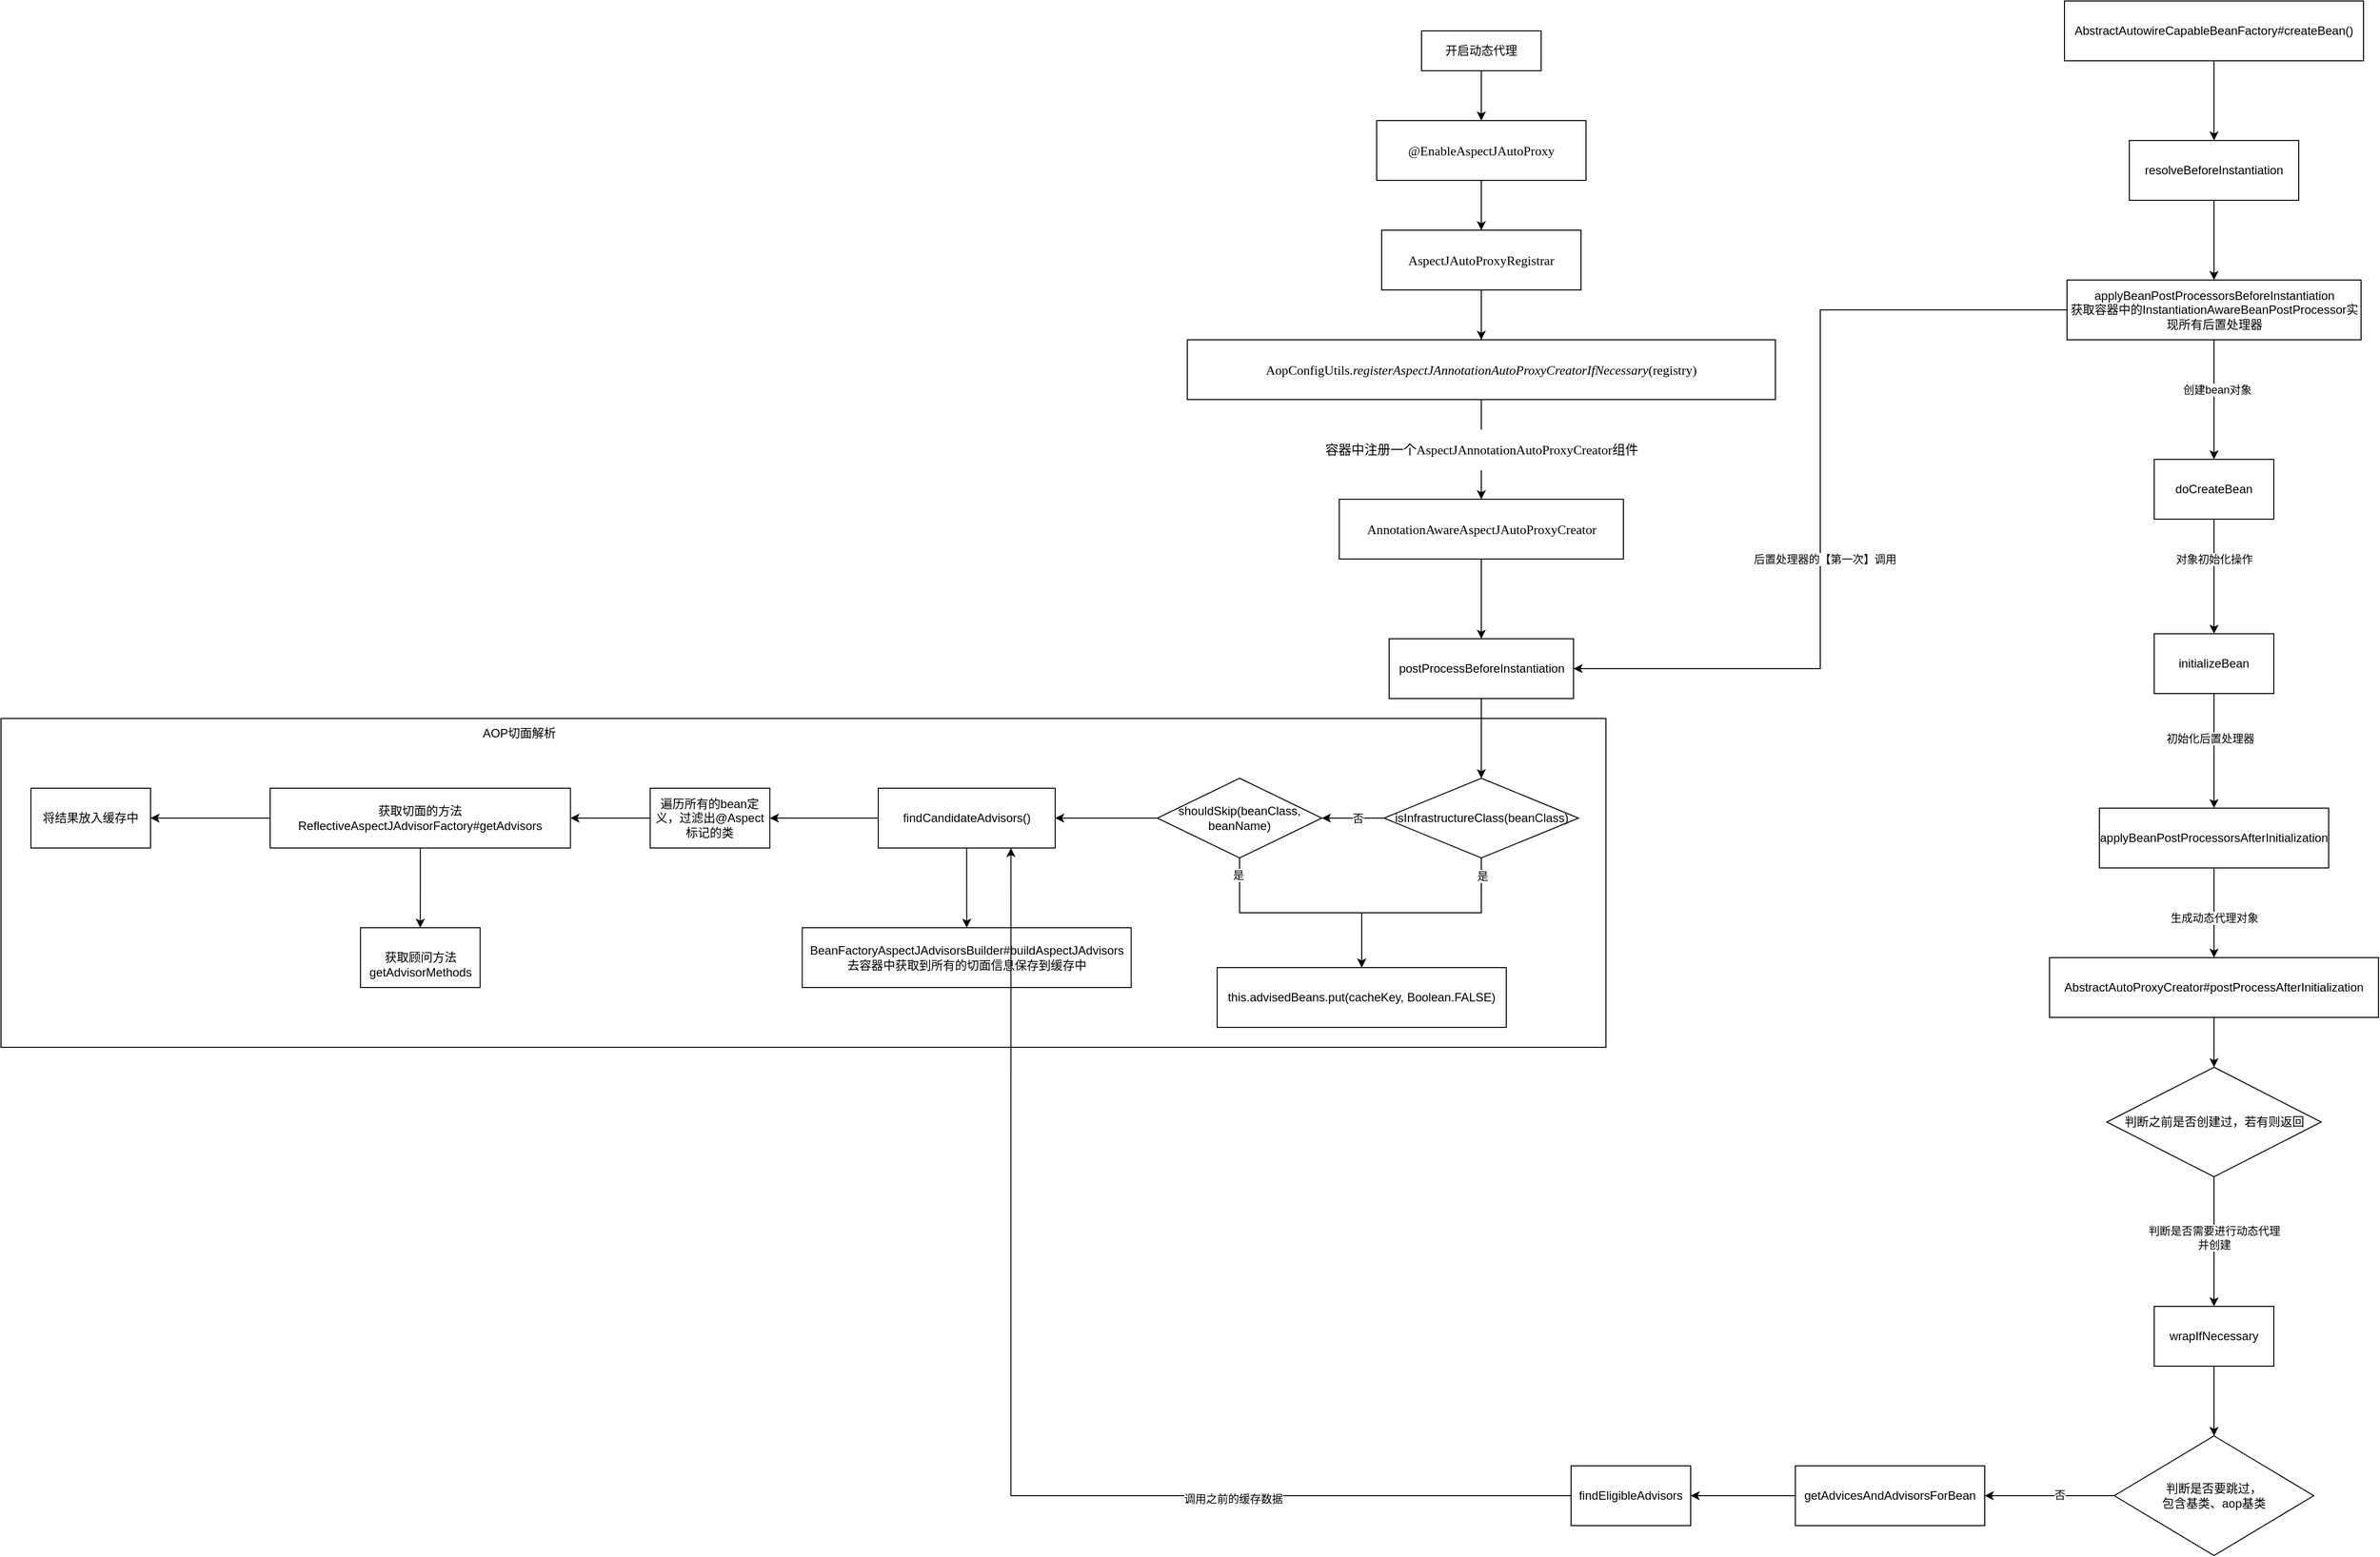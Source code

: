 <mxfile version="17.4.2" type="github">
  <diagram id="zqGLJk5UMvPrqmy6urZE" name="Page-1">
    <mxGraphModel dx="2436" dy="1605" grid="1" gridSize="10" guides="1" tooltips="1" connect="1" arrows="1" fold="1" page="1" pageScale="1" pageWidth="827" pageHeight="1169" math="0" shadow="0">
      <root>
        <mxCell id="0" />
        <mxCell id="1" parent="0" />
        <mxCell id="qAHA5m0EomlQa44xy-ke-46" value="" style="rounded=0;whiteSpace=wrap;html=1;" vertex="1" parent="1">
          <mxGeometry x="-1340" y="670" width="1610" height="330" as="geometry" />
        </mxCell>
        <mxCell id="RtKo5a0ZY0x2Z-9psbsB-5" value="" style="edgeStyle=orthogonalEdgeStyle;rounded=0;orthogonalLoop=1;jettySize=auto;html=1;fontColor=#000000;" parent="1" source="RtKo5a0ZY0x2Z-9psbsB-1" target="RtKo5a0ZY0x2Z-9psbsB-4" edge="1">
          <mxGeometry relative="1" as="geometry" />
        </mxCell>
        <mxCell id="RtKo5a0ZY0x2Z-9psbsB-1" value="&lt;pre style=&quot;font-family: &amp;#34;consolas&amp;#34; ; font-size: 9.8pt&quot;&gt;@EnableAspectJAutoProxy&lt;/pre&gt;" style="rounded=0;whiteSpace=wrap;html=1;" parent="1" vertex="1">
          <mxGeometry x="40" y="70" width="210" height="60" as="geometry" />
        </mxCell>
        <mxCell id="RtKo5a0ZY0x2Z-9psbsB-3" style="edgeStyle=orthogonalEdgeStyle;rounded=0;orthogonalLoop=1;jettySize=auto;html=1;exitX=0.5;exitY=1;exitDx=0;exitDy=0;fontColor=#000000;" parent="1" source="RtKo5a0ZY0x2Z-9psbsB-2" target="RtKo5a0ZY0x2Z-9psbsB-1" edge="1">
          <mxGeometry relative="1" as="geometry" />
        </mxCell>
        <mxCell id="RtKo5a0ZY0x2Z-9psbsB-2" value="开启动态代理" style="rounded=0;whiteSpace=wrap;html=1;labelBackgroundColor=none;fontColor=#000000;" parent="1" vertex="1">
          <mxGeometry x="85" y="-20" width="120" height="40" as="geometry" />
        </mxCell>
        <mxCell id="RtKo5a0ZY0x2Z-9psbsB-7" value="" style="edgeStyle=orthogonalEdgeStyle;rounded=0;orthogonalLoop=1;jettySize=auto;html=1;fontColor=#000000;" parent="1" source="RtKo5a0ZY0x2Z-9psbsB-4" target="RtKo5a0ZY0x2Z-9psbsB-6" edge="1">
          <mxGeometry relative="1" as="geometry" />
        </mxCell>
        <mxCell id="RtKo5a0ZY0x2Z-9psbsB-4" value="&lt;pre style=&quot;font-family: &amp;#34;consolas&amp;#34; ; font-size: 9.8pt&quot;&gt;&lt;span style=&quot;background-color: rgb(255 , 255 , 255)&quot;&gt;AspectJAutoProxyRegistrar&lt;/span&gt;&lt;/pre&gt;" style="whiteSpace=wrap;html=1;rounded=0;strokeColor=#000000;" parent="1" vertex="1">
          <mxGeometry x="45" y="180" width="200" height="60" as="geometry" />
        </mxCell>
        <mxCell id="20RAIoxAXlQ54bQeJQ28-2" value="" style="edgeStyle=orthogonalEdgeStyle;rounded=0;orthogonalLoop=1;jettySize=auto;html=1;fontColor=#000000;" parent="1" source="RtKo5a0ZY0x2Z-9psbsB-6" target="20RAIoxAXlQ54bQeJQ28-1" edge="1">
          <mxGeometry relative="1" as="geometry" />
        </mxCell>
        <mxCell id="20RAIoxAXlQ54bQeJQ28-3" value="&lt;pre style=&quot;font-family: &amp;#34;arial&amp;#34; ; font-size: 9.8pt&quot;&gt;&lt;span style=&quot;background-color: rgb(255 , 255 , 255)&quot;&gt;容器中注册一个&lt;span style=&quot;font-family: &amp;#34;consolas&amp;#34;&quot;&gt;AspectJAnnotationAutoProxyCreator&lt;/span&gt;组件&lt;/span&gt;&lt;/pre&gt;" style="edgeLabel;html=1;align=center;verticalAlign=middle;resizable=0;points=[];fontColor=#000000;" parent="20RAIoxAXlQ54bQeJQ28-2" vertex="1" connectable="0">
          <mxGeometry x="-0.306" y="-1" relative="1" as="geometry">
            <mxPoint x="1" y="15" as="offset" />
          </mxGeometry>
        </mxCell>
        <mxCell id="RtKo5a0ZY0x2Z-9psbsB-6" value="&lt;pre style=&quot;font-family: &amp;#34;consolas&amp;#34; ; font-size: 9.8pt&quot;&gt;&lt;span style=&quot;background-color: rgb(255 , 255 , 255)&quot;&gt;AopConfigUtils.&lt;span style=&quot;font-style: italic&quot;&gt;registerAspectJAnnotationAutoProxyCreatorIfNecessary&lt;/span&gt;(registry)&lt;/span&gt;&lt;/pre&gt;" style="whiteSpace=wrap;html=1;strokeColor=#000000;rounded=0;" parent="1" vertex="1">
          <mxGeometry x="-150" y="290" width="590" height="60" as="geometry" />
        </mxCell>
        <mxCell id="qAHA5m0EomlQa44xy-ke-2" value="" style="edgeStyle=orthogonalEdgeStyle;rounded=0;orthogonalLoop=1;jettySize=auto;html=1;" edge="1" parent="1" source="20RAIoxAXlQ54bQeJQ28-1" target="qAHA5m0EomlQa44xy-ke-1">
          <mxGeometry relative="1" as="geometry" />
        </mxCell>
        <mxCell id="20RAIoxAXlQ54bQeJQ28-1" value="&lt;pre style=&quot;font-family: &amp;#34;consolas&amp;#34; ; font-size: 9.8pt&quot;&gt;&lt;span style=&quot;background-color: rgb(255 , 255 , 255)&quot;&gt;AnnotationAwareAspectJAutoProxyCreator&lt;/span&gt;&lt;/pre&gt;" style="whiteSpace=wrap;html=1;strokeColor=#000000;rounded=0;" parent="1" vertex="1">
          <mxGeometry x="2.5" y="450" width="285" height="60" as="geometry" />
        </mxCell>
        <mxCell id="qAHA5m0EomlQa44xy-ke-4" value="" style="edgeStyle=orthogonalEdgeStyle;rounded=0;orthogonalLoop=1;jettySize=auto;html=1;" edge="1" parent="1" source="qAHA5m0EomlQa44xy-ke-1" target="qAHA5m0EomlQa44xy-ke-3">
          <mxGeometry relative="1" as="geometry" />
        </mxCell>
        <mxCell id="qAHA5m0EomlQa44xy-ke-1" value="postProcessBeforeInstantiation" style="whiteSpace=wrap;html=1;strokeColor=#000000;rounded=0;" vertex="1" parent="1">
          <mxGeometry x="52.5" y="590" width="185" height="60" as="geometry" />
        </mxCell>
        <mxCell id="qAHA5m0EomlQa44xy-ke-6" value="" style="edgeStyle=orthogonalEdgeStyle;rounded=0;orthogonalLoop=1;jettySize=auto;html=1;" edge="1" parent="1" source="qAHA5m0EomlQa44xy-ke-3" target="qAHA5m0EomlQa44xy-ke-5">
          <mxGeometry relative="1" as="geometry" />
        </mxCell>
        <mxCell id="qAHA5m0EomlQa44xy-ke-12" value="否" style="edgeLabel;html=1;align=center;verticalAlign=middle;resizable=0;points=[];" vertex="1" connectable="0" parent="qAHA5m0EomlQa44xy-ke-6">
          <mxGeometry x="-0.687" relative="1" as="geometry">
            <mxPoint x="-17" as="offset" />
          </mxGeometry>
        </mxCell>
        <mxCell id="qAHA5m0EomlQa44xy-ke-9" style="edgeStyle=orthogonalEdgeStyle;rounded=0;orthogonalLoop=1;jettySize=auto;html=1;entryX=0.5;entryY=0;entryDx=0;entryDy=0;" edge="1" parent="1" source="qAHA5m0EomlQa44xy-ke-3" target="qAHA5m0EomlQa44xy-ke-7">
          <mxGeometry relative="1" as="geometry" />
        </mxCell>
        <mxCell id="qAHA5m0EomlQa44xy-ke-10" value="是" style="edgeLabel;html=1;align=center;verticalAlign=middle;resizable=0;points=[];" vertex="1" connectable="0" parent="qAHA5m0EomlQa44xy-ke-9">
          <mxGeometry x="-0.845" y="1" relative="1" as="geometry">
            <mxPoint as="offset" />
          </mxGeometry>
        </mxCell>
        <mxCell id="qAHA5m0EomlQa44xy-ke-3" value="isInfrastructureClass(beanClass)" style="rhombus;whiteSpace=wrap;html=1;strokeColor=#000000;rounded=0;" vertex="1" parent="1">
          <mxGeometry x="47.5" y="730" width="195" height="80" as="geometry" />
        </mxCell>
        <mxCell id="qAHA5m0EomlQa44xy-ke-8" value="" style="edgeStyle=orthogonalEdgeStyle;rounded=0;orthogonalLoop=1;jettySize=auto;html=1;" edge="1" parent="1" source="qAHA5m0EomlQa44xy-ke-5" target="qAHA5m0EomlQa44xy-ke-7">
          <mxGeometry relative="1" as="geometry" />
        </mxCell>
        <mxCell id="qAHA5m0EomlQa44xy-ke-11" value="是" style="edgeLabel;html=1;align=center;verticalAlign=middle;resizable=0;points=[];" vertex="1" connectable="0" parent="qAHA5m0EomlQa44xy-ke-8">
          <mxGeometry x="-0.855" y="-2" relative="1" as="geometry">
            <mxPoint as="offset" />
          </mxGeometry>
        </mxCell>
        <mxCell id="qAHA5m0EomlQa44xy-ke-14" value="" style="edgeStyle=orthogonalEdgeStyle;rounded=0;orthogonalLoop=1;jettySize=auto;html=1;" edge="1" parent="1" source="qAHA5m0EomlQa44xy-ke-5" target="qAHA5m0EomlQa44xy-ke-13">
          <mxGeometry relative="1" as="geometry" />
        </mxCell>
        <mxCell id="qAHA5m0EomlQa44xy-ke-5" value="shouldSkip(beanClass, beanName)" style="rhombus;whiteSpace=wrap;html=1;strokeColor=#000000;rounded=0;" vertex="1" parent="1">
          <mxGeometry x="-180" y="730" width="165" height="80" as="geometry" />
        </mxCell>
        <mxCell id="qAHA5m0EomlQa44xy-ke-7" value="this.advisedBeans.put(cacheKey, Boolean.FALSE)" style="whiteSpace=wrap;html=1;strokeColor=#000000;rounded=0;" vertex="1" parent="1">
          <mxGeometry x="-120" y="920" width="290" height="60" as="geometry" />
        </mxCell>
        <mxCell id="qAHA5m0EomlQa44xy-ke-22" value="" style="edgeStyle=orthogonalEdgeStyle;rounded=0;orthogonalLoop=1;jettySize=auto;html=1;" edge="1" parent="1" source="qAHA5m0EomlQa44xy-ke-13" target="qAHA5m0EomlQa44xy-ke-21">
          <mxGeometry relative="1" as="geometry" />
        </mxCell>
        <mxCell id="qAHA5m0EomlQa44xy-ke-24" value="" style="edgeStyle=orthogonalEdgeStyle;rounded=0;orthogonalLoop=1;jettySize=auto;html=1;" edge="1" parent="1" source="qAHA5m0EomlQa44xy-ke-13" target="qAHA5m0EomlQa44xy-ke-23">
          <mxGeometry relative="1" as="geometry" />
        </mxCell>
        <mxCell id="qAHA5m0EomlQa44xy-ke-13" value="findCandidateAdvisors()" style="whiteSpace=wrap;html=1;strokeColor=#000000;rounded=0;" vertex="1" parent="1">
          <mxGeometry x="-460" y="740" width="177.5" height="60" as="geometry" />
        </mxCell>
        <mxCell id="qAHA5m0EomlQa44xy-ke-17" value="" style="edgeStyle=orthogonalEdgeStyle;rounded=0;orthogonalLoop=1;jettySize=auto;html=1;" edge="1" parent="1" source="qAHA5m0EomlQa44xy-ke-15" target="qAHA5m0EomlQa44xy-ke-16">
          <mxGeometry relative="1" as="geometry" />
        </mxCell>
        <mxCell id="qAHA5m0EomlQa44xy-ke-15" value="AbstractAutowireCapableBeanFactory#createBean()" style="rounded=0;whiteSpace=wrap;html=1;" vertex="1" parent="1">
          <mxGeometry x="730" y="-50" width="300" height="60" as="geometry" />
        </mxCell>
        <mxCell id="qAHA5m0EomlQa44xy-ke-19" value="" style="edgeStyle=orthogonalEdgeStyle;rounded=0;orthogonalLoop=1;jettySize=auto;html=1;" edge="1" parent="1" source="qAHA5m0EomlQa44xy-ke-16" target="qAHA5m0EomlQa44xy-ke-18">
          <mxGeometry relative="1" as="geometry" />
        </mxCell>
        <mxCell id="qAHA5m0EomlQa44xy-ke-16" value="resolveBeforeInstantiation" style="whiteSpace=wrap;html=1;rounded=0;" vertex="1" parent="1">
          <mxGeometry x="795" y="90" width="170" height="60" as="geometry" />
        </mxCell>
        <mxCell id="qAHA5m0EomlQa44xy-ke-32" style="edgeStyle=orthogonalEdgeStyle;rounded=0;orthogonalLoop=1;jettySize=auto;html=1;entryX=1;entryY=0.5;entryDx=0;entryDy=0;" edge="1" parent="1" source="qAHA5m0EomlQa44xy-ke-18" target="qAHA5m0EomlQa44xy-ke-1">
          <mxGeometry relative="1" as="geometry" />
        </mxCell>
        <mxCell id="qAHA5m0EomlQa44xy-ke-33" value="后置处理器的【第一次】调用&amp;nbsp;" style="edgeLabel;html=1;align=center;verticalAlign=middle;resizable=0;points=[];" vertex="1" connectable="0" parent="qAHA5m0EomlQa44xy-ke-32">
          <mxGeometry x="-0.514" y="-1" relative="1" as="geometry">
            <mxPoint x="-34" y="251" as="offset" />
          </mxGeometry>
        </mxCell>
        <mxCell id="qAHA5m0EomlQa44xy-ke-35" value="" style="edgeStyle=orthogonalEdgeStyle;rounded=0;orthogonalLoop=1;jettySize=auto;html=1;" edge="1" parent="1" source="qAHA5m0EomlQa44xy-ke-18" target="qAHA5m0EomlQa44xy-ke-34">
          <mxGeometry relative="1" as="geometry" />
        </mxCell>
        <mxCell id="qAHA5m0EomlQa44xy-ke-36" value="创建bean对象" style="edgeLabel;html=1;align=center;verticalAlign=middle;resizable=0;points=[];" vertex="1" connectable="0" parent="qAHA5m0EomlQa44xy-ke-35">
          <mxGeometry x="-0.172" y="3" relative="1" as="geometry">
            <mxPoint as="offset" />
          </mxGeometry>
        </mxCell>
        <mxCell id="qAHA5m0EomlQa44xy-ke-18" value="applyBeanPostProcessorsBeforeInstantiation&lt;br&gt;获取容器中的InstantiationAwareBeanPostProcessor实现所有后置处理器" style="whiteSpace=wrap;html=1;rounded=0;" vertex="1" parent="1">
          <mxGeometry x="732.5" y="230" width="295" height="60" as="geometry" />
        </mxCell>
        <mxCell id="qAHA5m0EomlQa44xy-ke-21" value="BeanFactoryAspectJAdvisorsBuilder#buildAspectJAdvisors&lt;br&gt;去容器中获取到所有的切面信息保存到缓存中" style="whiteSpace=wrap;html=1;strokeColor=#000000;rounded=0;" vertex="1" parent="1">
          <mxGeometry x="-536.25" y="880" width="330" height="60" as="geometry" />
        </mxCell>
        <mxCell id="qAHA5m0EomlQa44xy-ke-26" value="" style="edgeStyle=orthogonalEdgeStyle;rounded=0;orthogonalLoop=1;jettySize=auto;html=1;" edge="1" parent="1" source="qAHA5m0EomlQa44xy-ke-23" target="qAHA5m0EomlQa44xy-ke-25">
          <mxGeometry relative="1" as="geometry" />
        </mxCell>
        <mxCell id="qAHA5m0EomlQa44xy-ke-23" value="遍历所有的bean定义，过滤出@Aspect标记的类" style="whiteSpace=wrap;html=1;strokeColor=#000000;rounded=0;" vertex="1" parent="1">
          <mxGeometry x="-688.75" y="740" width="120" height="60" as="geometry" />
        </mxCell>
        <mxCell id="qAHA5m0EomlQa44xy-ke-28" value="" style="edgeStyle=orthogonalEdgeStyle;rounded=0;orthogonalLoop=1;jettySize=auto;html=1;" edge="1" parent="1" source="qAHA5m0EomlQa44xy-ke-25" target="qAHA5m0EomlQa44xy-ke-27">
          <mxGeometry relative="1" as="geometry" />
        </mxCell>
        <mxCell id="qAHA5m0EomlQa44xy-ke-30" value="" style="edgeStyle=orthogonalEdgeStyle;rounded=0;orthogonalLoop=1;jettySize=auto;html=1;" edge="1" parent="1" source="qAHA5m0EomlQa44xy-ke-25" target="qAHA5m0EomlQa44xy-ke-29">
          <mxGeometry relative="1" as="geometry" />
        </mxCell>
        <mxCell id="qAHA5m0EomlQa44xy-ke-25" value="获取切面的方法&lt;br&gt;ReflectiveAspectJAdvisorFactory#getAdvisors" style="whiteSpace=wrap;html=1;strokeColor=#000000;rounded=0;" vertex="1" parent="1">
          <mxGeometry x="-1070" y="740" width="301.25" height="60" as="geometry" />
        </mxCell>
        <mxCell id="qAHA5m0EomlQa44xy-ke-27" value="将结果放入缓存中" style="whiteSpace=wrap;html=1;strokeColor=#000000;rounded=0;" vertex="1" parent="1">
          <mxGeometry x="-1309.995" y="740" width="120" height="60" as="geometry" />
        </mxCell>
        <mxCell id="qAHA5m0EomlQa44xy-ke-29" value="&lt;br&gt;获取顾问方法getAdvisorMethods" style="whiteSpace=wrap;html=1;strokeColor=#000000;rounded=0;" vertex="1" parent="1">
          <mxGeometry x="-979.375" y="880" width="120" height="60" as="geometry" />
        </mxCell>
        <mxCell id="qAHA5m0EomlQa44xy-ke-38" value="" style="edgeStyle=orthogonalEdgeStyle;rounded=0;orthogonalLoop=1;jettySize=auto;html=1;" edge="1" parent="1" source="qAHA5m0EomlQa44xy-ke-34" target="qAHA5m0EomlQa44xy-ke-37">
          <mxGeometry relative="1" as="geometry" />
        </mxCell>
        <mxCell id="qAHA5m0EomlQa44xy-ke-39" value="对象初始化操作" style="edgeLabel;html=1;align=center;verticalAlign=middle;resizable=0;points=[];" vertex="1" connectable="0" parent="qAHA5m0EomlQa44xy-ke-38">
          <mxGeometry x="-0.31" relative="1" as="geometry">
            <mxPoint as="offset" />
          </mxGeometry>
        </mxCell>
        <mxCell id="qAHA5m0EomlQa44xy-ke-34" value="doCreateBean" style="whiteSpace=wrap;html=1;rounded=0;" vertex="1" parent="1">
          <mxGeometry x="820" y="410" width="120" height="60" as="geometry" />
        </mxCell>
        <mxCell id="qAHA5m0EomlQa44xy-ke-41" value="" style="edgeStyle=orthogonalEdgeStyle;rounded=0;orthogonalLoop=1;jettySize=auto;html=1;" edge="1" parent="1" source="qAHA5m0EomlQa44xy-ke-37" target="qAHA5m0EomlQa44xy-ke-40">
          <mxGeometry relative="1" as="geometry" />
        </mxCell>
        <mxCell id="qAHA5m0EomlQa44xy-ke-42" value="初始化后置处理器" style="edgeLabel;html=1;align=center;verticalAlign=middle;resizable=0;points=[];" vertex="1" connectable="0" parent="qAHA5m0EomlQa44xy-ke-41">
          <mxGeometry x="-0.223" y="-4" relative="1" as="geometry">
            <mxPoint as="offset" />
          </mxGeometry>
        </mxCell>
        <mxCell id="qAHA5m0EomlQa44xy-ke-37" value="initializeBean" style="whiteSpace=wrap;html=1;rounded=0;" vertex="1" parent="1">
          <mxGeometry x="820" y="585" width="120" height="60" as="geometry" />
        </mxCell>
        <mxCell id="qAHA5m0EomlQa44xy-ke-44" value="" style="edgeStyle=orthogonalEdgeStyle;rounded=0;orthogonalLoop=1;jettySize=auto;html=1;" edge="1" parent="1" source="qAHA5m0EomlQa44xy-ke-40" target="qAHA5m0EomlQa44xy-ke-43">
          <mxGeometry relative="1" as="geometry" />
        </mxCell>
        <mxCell id="qAHA5m0EomlQa44xy-ke-45" value="生成动态代理对象" style="edgeLabel;html=1;align=center;verticalAlign=middle;resizable=0;points=[];" vertex="1" connectable="0" parent="qAHA5m0EomlQa44xy-ke-44">
          <mxGeometry x="-0.354" y="2" relative="1" as="geometry">
            <mxPoint x="-2" y="21" as="offset" />
          </mxGeometry>
        </mxCell>
        <mxCell id="qAHA5m0EomlQa44xy-ke-40" value="applyBeanPostProcessorsAfterInitialization" style="whiteSpace=wrap;html=1;rounded=0;" vertex="1" parent="1">
          <mxGeometry x="765" y="760" width="230" height="60" as="geometry" />
        </mxCell>
        <mxCell id="qAHA5m0EomlQa44xy-ke-51" value="" style="edgeStyle=orthogonalEdgeStyle;rounded=0;orthogonalLoop=1;jettySize=auto;html=1;" edge="1" parent="1" source="qAHA5m0EomlQa44xy-ke-43" target="qAHA5m0EomlQa44xy-ke-50">
          <mxGeometry relative="1" as="geometry" />
        </mxCell>
        <mxCell id="qAHA5m0EomlQa44xy-ke-43" value="AbstractAutoProxyCreator#postProcessAfterInitialization" style="whiteSpace=wrap;html=1;rounded=0;" vertex="1" parent="1">
          <mxGeometry x="715" y="910" width="330" height="60" as="geometry" />
        </mxCell>
        <mxCell id="qAHA5m0EomlQa44xy-ke-47" value="AOP切面解析" style="text;html=1;strokeColor=none;fillColor=none;align=center;verticalAlign=middle;whiteSpace=wrap;rounded=0;" vertex="1" parent="1">
          <mxGeometry x="-870" y="670" width="100" height="30" as="geometry" />
        </mxCell>
        <mxCell id="qAHA5m0EomlQa44xy-ke-53" value="" style="edgeStyle=orthogonalEdgeStyle;rounded=0;orthogonalLoop=1;jettySize=auto;html=1;" edge="1" parent="1" source="qAHA5m0EomlQa44xy-ke-50" target="qAHA5m0EomlQa44xy-ke-52">
          <mxGeometry relative="1" as="geometry" />
        </mxCell>
        <mxCell id="qAHA5m0EomlQa44xy-ke-54" value="判断是否需要进行动态代理&lt;br&gt;并创建" style="edgeLabel;html=1;align=center;verticalAlign=middle;resizable=0;points=[];" vertex="1" connectable="0" parent="qAHA5m0EomlQa44xy-ke-53">
          <mxGeometry x="-0.318" y="1" relative="1" as="geometry">
            <mxPoint x="-1" y="16" as="offset" />
          </mxGeometry>
        </mxCell>
        <mxCell id="qAHA5m0EomlQa44xy-ke-50" value="&lt;span&gt;判断之前是否创建过，若有则返回&lt;/span&gt;" style="rhombus;whiteSpace=wrap;html=1;rounded=0;" vertex="1" parent="1">
          <mxGeometry x="772.5" y="1020" width="215" height="110" as="geometry" />
        </mxCell>
        <mxCell id="qAHA5m0EomlQa44xy-ke-56" value="" style="edgeStyle=orthogonalEdgeStyle;rounded=0;orthogonalLoop=1;jettySize=auto;html=1;" edge="1" parent="1" source="qAHA5m0EomlQa44xy-ke-52" target="qAHA5m0EomlQa44xy-ke-55">
          <mxGeometry relative="1" as="geometry" />
        </mxCell>
        <mxCell id="qAHA5m0EomlQa44xy-ke-52" value="wrapIfNecessary" style="whiteSpace=wrap;html=1;rounded=0;" vertex="1" parent="1">
          <mxGeometry x="820" y="1260" width="120" height="60" as="geometry" />
        </mxCell>
        <mxCell id="qAHA5m0EomlQa44xy-ke-58" value="" style="edgeStyle=orthogonalEdgeStyle;rounded=0;orthogonalLoop=1;jettySize=auto;html=1;" edge="1" parent="1" source="qAHA5m0EomlQa44xy-ke-55" target="qAHA5m0EomlQa44xy-ke-57">
          <mxGeometry relative="1" as="geometry" />
        </mxCell>
        <mxCell id="qAHA5m0EomlQa44xy-ke-63" value="否" style="edgeLabel;html=1;align=center;verticalAlign=middle;resizable=0;points=[];" vertex="1" connectable="0" parent="qAHA5m0EomlQa44xy-ke-58">
          <mxGeometry x="-0.156" y="-1" relative="1" as="geometry">
            <mxPoint as="offset" />
          </mxGeometry>
        </mxCell>
        <mxCell id="qAHA5m0EomlQa44xy-ke-55" value="判断是否要跳过，&lt;br&gt;包含基类、aop基类" style="rhombus;whiteSpace=wrap;html=1;rounded=0;" vertex="1" parent="1">
          <mxGeometry x="780" y="1390" width="200" height="120" as="geometry" />
        </mxCell>
        <mxCell id="qAHA5m0EomlQa44xy-ke-60" value="" style="edgeStyle=orthogonalEdgeStyle;rounded=0;orthogonalLoop=1;jettySize=auto;html=1;" edge="1" parent="1" source="qAHA5m0EomlQa44xy-ke-57" target="qAHA5m0EomlQa44xy-ke-59">
          <mxGeometry relative="1" as="geometry" />
        </mxCell>
        <mxCell id="qAHA5m0EomlQa44xy-ke-57" value="getAdvicesAndAdvisorsForBean" style="whiteSpace=wrap;html=1;rounded=0;" vertex="1" parent="1">
          <mxGeometry x="460" y="1420" width="190" height="60" as="geometry" />
        </mxCell>
        <mxCell id="qAHA5m0EomlQa44xy-ke-61" style="edgeStyle=orthogonalEdgeStyle;rounded=0;orthogonalLoop=1;jettySize=auto;html=1;entryX=0.75;entryY=1;entryDx=0;entryDy=0;" edge="1" parent="1" source="qAHA5m0EomlQa44xy-ke-59" target="qAHA5m0EomlQa44xy-ke-13">
          <mxGeometry relative="1" as="geometry" />
        </mxCell>
        <mxCell id="qAHA5m0EomlQa44xy-ke-62" value="调用之前的缓存数据" style="edgeLabel;html=1;align=center;verticalAlign=middle;resizable=0;points=[];" vertex="1" connectable="0" parent="qAHA5m0EomlQa44xy-ke-61">
          <mxGeometry x="-0.44" y="3" relative="1" as="geometry">
            <mxPoint as="offset" />
          </mxGeometry>
        </mxCell>
        <mxCell id="qAHA5m0EomlQa44xy-ke-59" value="findEligibleAdvisors" style="whiteSpace=wrap;html=1;rounded=0;" vertex="1" parent="1">
          <mxGeometry x="235" y="1420" width="120" height="60" as="geometry" />
        </mxCell>
      </root>
    </mxGraphModel>
  </diagram>
</mxfile>
